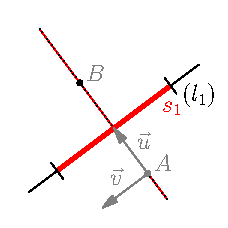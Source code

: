 unitsize(1cm);
import geometry;
linemargin=5mm;

// currentcoordsys=cartesiansystem((2,1),i=(1,0.25),j=(-0.25,.75));
// show(li=Label("$\vec{\imath}$",align=S,EndPoint), currentcoordsys);

point A=(-1,-1), B=(1,0.5);
line l1=line(A,B);

draw("$(l_1)$",l1);
draw("$s_1$",(segment) l1, 2pt+red,
     marker(stickframe,markuniform(2,true)));

/*<asyxml><view file="modules/geometry.asy" type="line" signature="bisector(segment,real)"/></asyxml>*/
line bis=bisector((segment) l1);
draw(bis,red);

/*<asyxml><view file="modules/geometry.asy" type="void" signature="show(picture,line,pen)"/></asyxml>*/
show(bis,grey);

/*<asyxml><view file="modules/geometry.asy" type="point" signature="point(line,real)"/></asyxml>*/
dot(point(bis,1.5));

draw(box(locate((-2,-2)),locate((2,2))),invisible);
